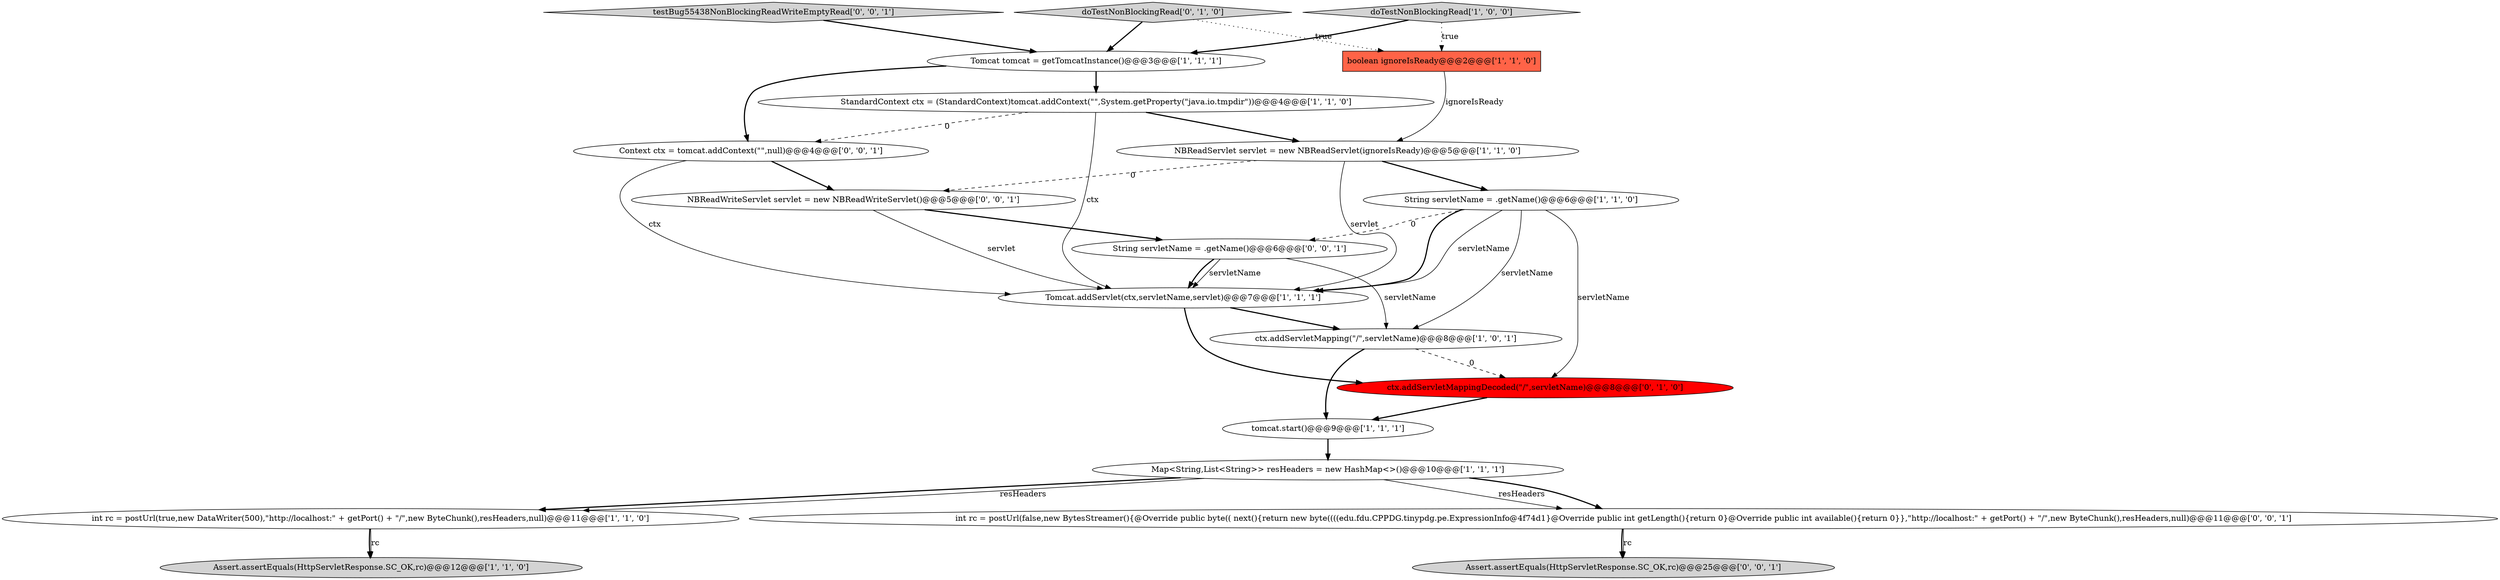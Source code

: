 digraph {
9 [style = filled, label = "boolean ignoreIsReady@@@2@@@['1', '1', '0']", fillcolor = tomato, shape = box image = "AAA0AAABBB1BBB"];
0 [style = filled, label = "StandardContext ctx = (StandardContext)tomcat.addContext(\"\",System.getProperty(\"java.io.tmpdir\"))@@@4@@@['1', '1', '0']", fillcolor = white, shape = ellipse image = "AAA0AAABBB1BBB"];
11 [style = filled, label = "Tomcat.addServlet(ctx,servletName,servlet)@@@7@@@['1', '1', '1']", fillcolor = white, shape = ellipse image = "AAA0AAABBB1BBB"];
8 [style = filled, label = "tomcat.start()@@@9@@@['1', '1', '1']", fillcolor = white, shape = ellipse image = "AAA0AAABBB1BBB"];
5 [style = filled, label = "Map<String,List<String>> resHeaders = new HashMap<>()@@@10@@@['1', '1', '1']", fillcolor = white, shape = ellipse image = "AAA0AAABBB1BBB"];
10 [style = filled, label = "Assert.assertEquals(HttpServletResponse.SC_OK,rc)@@@12@@@['1', '1', '0']", fillcolor = lightgray, shape = ellipse image = "AAA0AAABBB1BBB"];
1 [style = filled, label = "String servletName = .getName()@@@6@@@['1', '1', '0']", fillcolor = white, shape = ellipse image = "AAA0AAABBB1BBB"];
13 [style = filled, label = "ctx.addServletMappingDecoded(\"/\",servletName)@@@8@@@['0', '1', '0']", fillcolor = red, shape = ellipse image = "AAA1AAABBB2BBB"];
14 [style = filled, label = "NBReadWriteServlet servlet = new NBReadWriteServlet()@@@5@@@['0', '0', '1']", fillcolor = white, shape = ellipse image = "AAA0AAABBB3BBB"];
15 [style = filled, label = "testBug55438NonBlockingReadWriteEmptyRead['0', '0', '1']", fillcolor = lightgray, shape = diamond image = "AAA0AAABBB3BBB"];
18 [style = filled, label = "Context ctx = tomcat.addContext(\"\",null)@@@4@@@['0', '0', '1']", fillcolor = white, shape = ellipse image = "AAA0AAABBB3BBB"];
17 [style = filled, label = "String servletName = .getName()@@@6@@@['0', '0', '1']", fillcolor = white, shape = ellipse image = "AAA0AAABBB3BBB"];
7 [style = filled, label = "ctx.addServletMapping(\"/\",servletName)@@@8@@@['1', '0', '1']", fillcolor = white, shape = ellipse image = "AAA0AAABBB1BBB"];
3 [style = filled, label = "int rc = postUrl(true,new DataWriter(500),\"http://localhost:\" + getPort() + \"/\",new ByteChunk(),resHeaders,null)@@@11@@@['1', '1', '0']", fillcolor = white, shape = ellipse image = "AAA0AAABBB1BBB"];
6 [style = filled, label = "NBReadServlet servlet = new NBReadServlet(ignoreIsReady)@@@5@@@['1', '1', '0']", fillcolor = white, shape = ellipse image = "AAA0AAABBB1BBB"];
4 [style = filled, label = "Tomcat tomcat = getTomcatInstance()@@@3@@@['1', '1', '1']", fillcolor = white, shape = ellipse image = "AAA0AAABBB1BBB"];
19 [style = filled, label = "int rc = postUrl(false,new BytesStreamer(){@Override public byte(( next(){return new byte((((edu.fdu.CPPDG.tinypdg.pe.ExpressionInfo@4f74d1}@Override public int getLength(){return 0}@Override public int available(){return 0}},\"http://localhost:\" + getPort() + \"/\",new ByteChunk(),resHeaders,null)@@@11@@@['0', '0', '1']", fillcolor = white, shape = ellipse image = "AAA0AAABBB3BBB"];
2 [style = filled, label = "doTestNonBlockingRead['1', '0', '0']", fillcolor = lightgray, shape = diamond image = "AAA0AAABBB1BBB"];
16 [style = filled, label = "Assert.assertEquals(HttpServletResponse.SC_OK,rc)@@@25@@@['0', '0', '1']", fillcolor = lightgray, shape = ellipse image = "AAA0AAABBB3BBB"];
12 [style = filled, label = "doTestNonBlockingRead['0', '1', '0']", fillcolor = lightgray, shape = diamond image = "AAA0AAABBB2BBB"];
5->3 [style = bold, label=""];
9->6 [style = solid, label="ignoreIsReady"];
1->7 [style = solid, label="servletName"];
17->7 [style = solid, label="servletName"];
5->19 [style = solid, label="resHeaders"];
0->6 [style = bold, label=""];
1->13 [style = solid, label="servletName"];
14->17 [style = bold, label=""];
4->18 [style = bold, label=""];
6->14 [style = dashed, label="0"];
7->8 [style = bold, label=""];
2->4 [style = bold, label=""];
1->11 [style = bold, label=""];
4->0 [style = bold, label=""];
19->16 [style = bold, label=""];
5->3 [style = solid, label="resHeaders"];
5->19 [style = bold, label=""];
6->1 [style = bold, label=""];
3->10 [style = bold, label=""];
1->17 [style = dashed, label="0"];
17->11 [style = solid, label="servletName"];
18->11 [style = solid, label="ctx"];
8->5 [style = bold, label=""];
12->4 [style = bold, label=""];
2->9 [style = dotted, label="true"];
3->10 [style = solid, label="rc"];
0->11 [style = solid, label="ctx"];
11->13 [style = bold, label=""];
15->4 [style = bold, label=""];
7->13 [style = dashed, label="0"];
6->11 [style = solid, label="servlet"];
0->18 [style = dashed, label="0"];
13->8 [style = bold, label=""];
14->11 [style = solid, label="servlet"];
18->14 [style = bold, label=""];
19->16 [style = solid, label="rc"];
11->7 [style = bold, label=""];
1->11 [style = solid, label="servletName"];
12->9 [style = dotted, label="true"];
17->11 [style = bold, label=""];
}
